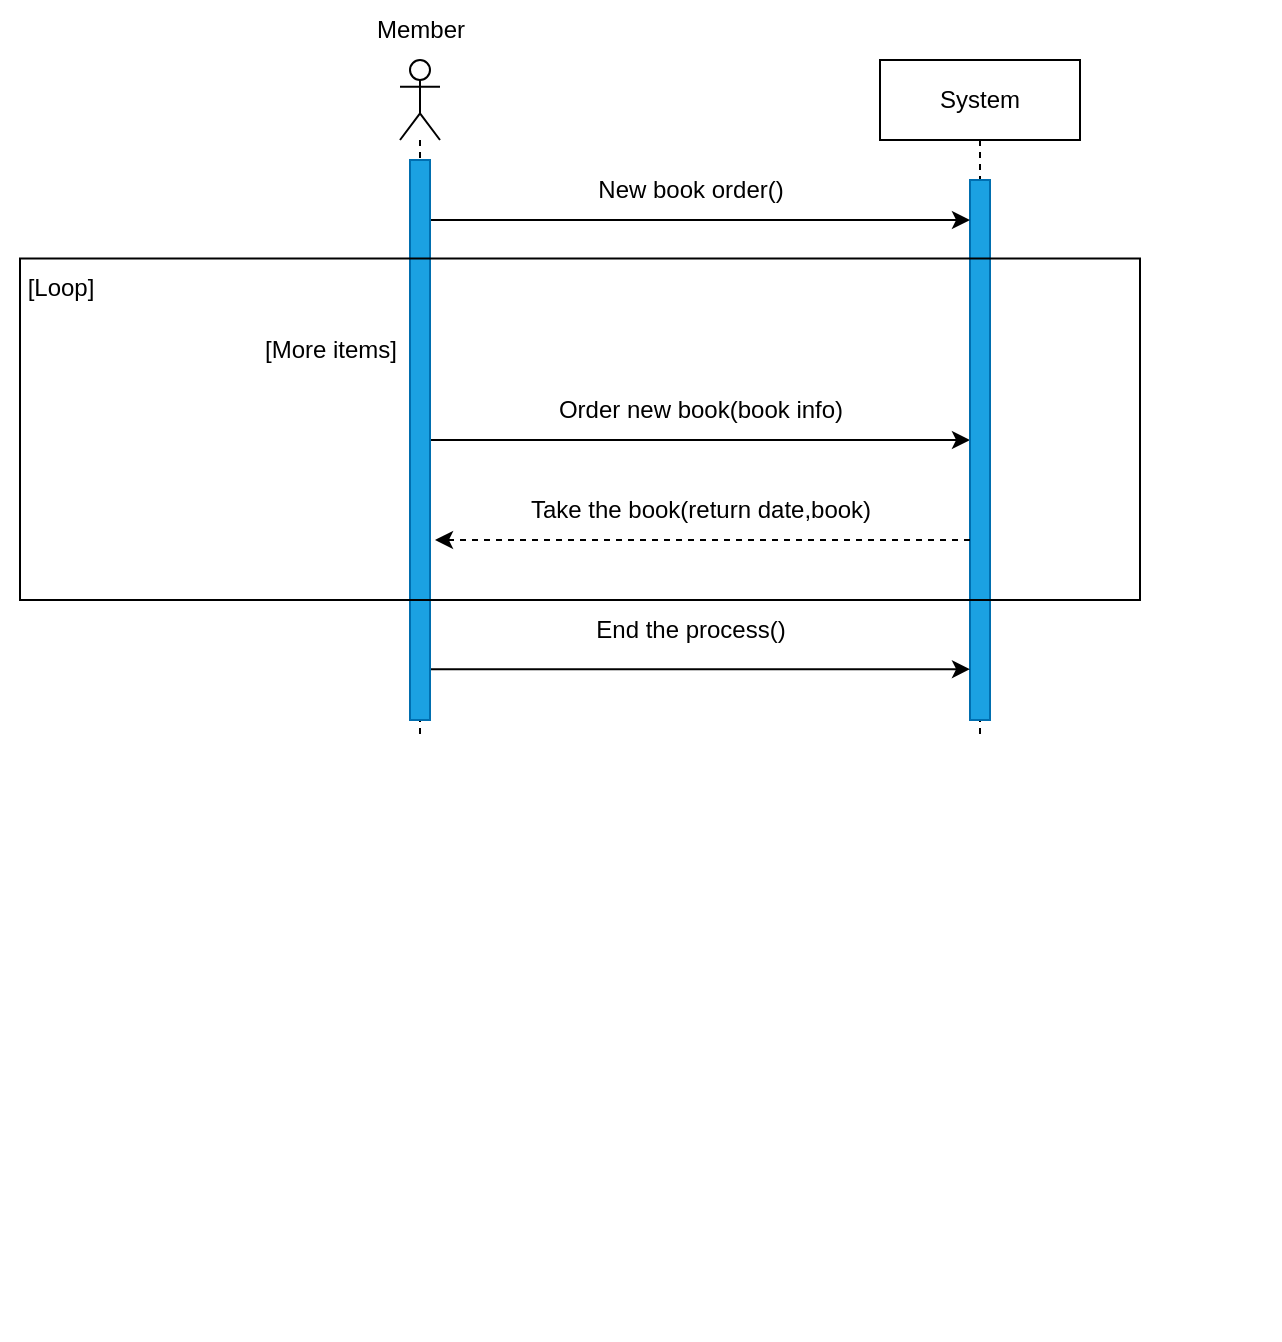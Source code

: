 <mxfile version="24.2.5" type="device">
  <diagram name="Page-1" id="f0m4V5lO8tqXA4WxWQUj">
    <mxGraphModel dx="1036" dy="1441" grid="1" gridSize="10" guides="1" tooltips="1" connect="1" arrows="1" fold="1" page="1" pageScale="1" pageWidth="1169" pageHeight="827" math="0" shadow="0">
      <root>
        <mxCell id="0" />
        <mxCell id="1" parent="0" />
        <mxCell id="z3fxdUKzKFAc23L788vl-1" value="" style="group" parent="1" vertex="1" connectable="0">
          <mxGeometry x="445" y="-270" width="465" height="670" as="geometry" />
        </mxCell>
        <mxCell id="z3fxdUKzKFAc23L788vl-2" value="" style="endArrow=classic;html=1;rounded=0;" parent="z3fxdUKzKFAc23L788vl-1" edge="1">
          <mxGeometry width="50" height="50" relative="1" as="geometry">
            <mxPoint x="40.5" y="220" as="sourcePoint" />
            <mxPoint x="310" y="220" as="targetPoint" />
          </mxGeometry>
        </mxCell>
        <mxCell id="z3fxdUKzKFAc23L788vl-3" value="" style="shape=umlLifeline;perimeter=lifelinePerimeter;whiteSpace=wrap;html=1;container=1;dropTarget=0;collapsible=0;recursiveResize=0;outlineConnect=0;portConstraint=eastwest;newEdgeStyle={&quot;curved&quot;:0,&quot;rounded&quot;:0};participant=umlActor;" parent="z3fxdUKzKFAc23L788vl-1" vertex="1">
          <mxGeometry x="25" y="30" width="20" height="340" as="geometry" />
        </mxCell>
        <mxCell id="z3fxdUKzKFAc23L788vl-4" value="" style="html=1;points=[[0,0,0,0,5],[0,1,0,0,-5],[1,0,0,0,5],[1,1,0,0,-5]];perimeter=orthogonalPerimeter;outlineConnect=0;targetShapes=umlLifeline;portConstraint=eastwest;newEdgeStyle={&quot;curved&quot;:0,&quot;rounded&quot;:0};container=0;fillColor=#1ba1e2;fontColor=#ffffff;strokeColor=#006EAF;" parent="z3fxdUKzKFAc23L788vl-3" vertex="1">
          <mxGeometry x="5" y="50" width="10" height="280" as="geometry" />
        </mxCell>
        <mxCell id="z3fxdUKzKFAc23L788vl-5" value="System" style="shape=umlLifeline;perimeter=lifelinePerimeter;whiteSpace=wrap;html=1;container=0;dropTarget=0;collapsible=0;recursiveResize=0;outlineConnect=0;portConstraint=eastwest;newEdgeStyle={&quot;edgeStyle&quot;:&quot;elbowEdgeStyle&quot;,&quot;elbow&quot;:&quot;vertical&quot;,&quot;curved&quot;:0,&quot;rounded&quot;:0};" parent="z3fxdUKzKFAc23L788vl-1" vertex="1">
          <mxGeometry x="265" y="30" width="100" height="340" as="geometry" />
        </mxCell>
        <mxCell id="z3fxdUKzKFAc23L788vl-6" value="" style="html=1;points=[[0,0,0,0,5],[0,1,0,0,-5],[1,0,0,0,5],[1,1,0,0,-5]];perimeter=orthogonalPerimeter;outlineConnect=0;targetShapes=umlLifeline;portConstraint=eastwest;newEdgeStyle={&quot;curved&quot;:0,&quot;rounded&quot;:0};fillColor=#1ba1e2;container=0;fontColor=#ffffff;strokeColor=#006EAF;" parent="z3fxdUKzKFAc23L788vl-1" vertex="1">
          <mxGeometry x="310" y="90" width="10" height="270" as="geometry" />
        </mxCell>
        <mxCell id="z3fxdUKzKFAc23L788vl-7" value="Order new book(book info)" style="text;html=1;align=center;verticalAlign=middle;resizable=0;points=[];autosize=1;strokeColor=none;fillColor=none;" parent="z3fxdUKzKFAc23L788vl-1" vertex="1">
          <mxGeometry x="90" y="190" width="170" height="30" as="geometry" />
        </mxCell>
        <mxCell id="z3fxdUKzKFAc23L788vl-8" value="Member" style="text;html=1;align=center;verticalAlign=middle;resizable=0;points=[];autosize=1;strokeColor=none;fillColor=none;" parent="z3fxdUKzKFAc23L788vl-1" vertex="1">
          <mxGeometry width="70" height="30" as="geometry" />
        </mxCell>
        <mxCell id="z3fxdUKzKFAc23L788vl-13" value="" style="endArrow=classic;html=1;rounded=0;" parent="z3fxdUKzKFAc23L788vl-1" edge="1">
          <mxGeometry width="50" height="50" relative="1" as="geometry">
            <mxPoint x="40.5" y="110" as="sourcePoint" />
            <mxPoint x="310" y="110" as="targetPoint" />
          </mxGeometry>
        </mxCell>
        <mxCell id="z3fxdUKzKFAc23L788vl-14" value="New book order()" style="text;html=1;align=center;verticalAlign=middle;resizable=0;points=[];autosize=1;strokeColor=none;fillColor=none;" parent="z3fxdUKzKFAc23L788vl-1" vertex="1">
          <mxGeometry x="110" y="80" width="120" height="30" as="geometry" />
        </mxCell>
        <mxCell id="z3fxdUKzKFAc23L788vl-15" value="" style="endArrow=classic;html=1;rounded=0;" parent="z3fxdUKzKFAc23L788vl-1" edge="1">
          <mxGeometry width="50" height="50" relative="1" as="geometry">
            <mxPoint x="40.5" y="334.58" as="sourcePoint" />
            <mxPoint x="310" y="334.58" as="targetPoint" />
          </mxGeometry>
        </mxCell>
        <mxCell id="z3fxdUKzKFAc23L788vl-16" value="End the process()" style="text;html=1;align=center;verticalAlign=middle;resizable=0;points=[];autosize=1;strokeColor=none;fillColor=none;" parent="z3fxdUKzKFAc23L788vl-1" vertex="1">
          <mxGeometry x="110" y="300" width="120" height="30" as="geometry" />
        </mxCell>
        <mxCell id="z3fxdUKzKFAc23L788vl-25" value="Take the book(return date,book)" style="text;html=1;align=center;verticalAlign=middle;resizable=0;points=[];autosize=1;strokeColor=none;fillColor=none;" parent="z3fxdUKzKFAc23L788vl-1" vertex="1">
          <mxGeometry x="80" y="240" width="190" height="30" as="geometry" />
        </mxCell>
        <mxCell id="z3fxdUKzKFAc23L788vl-38" value="" style="html=1;labelBackgroundColor=#ffffff;startArrow=none;startFill=0;startSize=6;endArrow=classic;endFill=1;endSize=6;jettySize=auto;orthogonalLoop=1;strokeWidth=1;dashed=1;fontSize=14;rounded=0;" parent="z3fxdUKzKFAc23L788vl-1" edge="1">
          <mxGeometry width="60" height="60" relative="1" as="geometry">
            <mxPoint x="310" y="270" as="sourcePoint" />
            <mxPoint x="42.5" y="270" as="targetPoint" />
          </mxGeometry>
        </mxCell>
        <mxCell id="z3fxdUKzKFAc23L788vl-17" value="" style="rounded=0;whiteSpace=wrap;html=1;fillColor=none;" parent="z3fxdUKzKFAc23L788vl-1" vertex="1">
          <mxGeometry x="-165" y="129.25" width="560" height="170.75" as="geometry" />
        </mxCell>
        <mxCell id="z3fxdUKzKFAc23L788vl-31" value="[More items]" style="text;html=1;align=center;verticalAlign=middle;resizable=0;points=[];autosize=1;strokeColor=none;fillColor=none;" parent="1" vertex="1">
          <mxGeometry x="390" y="-110" width="90" height="30" as="geometry" />
        </mxCell>
        <mxCell id="z3fxdUKzKFAc23L788vl-18" value="[Loop]" style="text;html=1;align=center;verticalAlign=middle;resizable=0;points=[];autosize=1;strokeColor=none;fillColor=none;" parent="1" vertex="1">
          <mxGeometry x="270" y="-140.75" width="60" height="30" as="geometry" />
        </mxCell>
      </root>
    </mxGraphModel>
  </diagram>
</mxfile>
